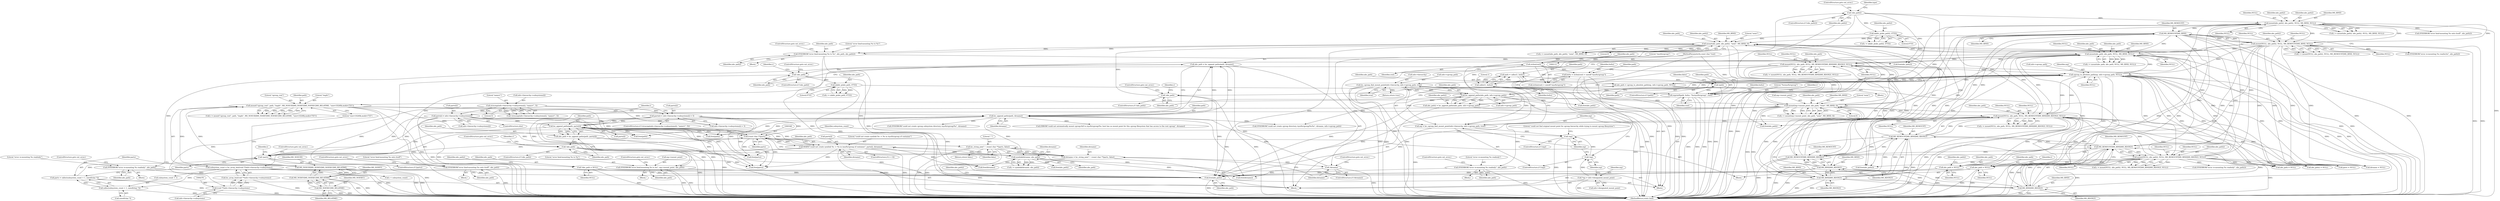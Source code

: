 digraph "0_lxc_592fd47a6245508b79fe6ac819fe6d3b2c1289be@API" {
"1000723" [label="(Call,free(abs_path))"];
"1000612" [label="(Call,SYSERROR(\"error bind-mounting %s to %s\", abs_path, abs_path2))"];
"1000601" [label="(Call,mount(abs_path, abs_path2, \"none\", MS_BIND, 0))"];
"1000596" [label="(Call,!abs_path)"];
"1000587" [label="(Call,abs_path = cgroup_to_absolute_path(mp, info->cgroup_path, NULL))"];
"1000589" [label="(Call,cgroup_to_absolute_path(mp, info->cgroup_path, NULL))"];
"1000268" [label="(Call,!mp)"];
"1000257" [label="(Call,mp = lxc_cgroup_find_mount_point(info->hierarchy, info->cgroup_path, true))"];
"1000259" [label="(Call,lxc_cgroup_find_mount_point(info->hierarchy, info->cgroup_path, true))"];
"1000384" [label="(Call,lxc_append_paths(abs_path, info->cgroup_path))"];
"1000366" [label="(Call,mkdir_p(abs_path, 0755))"];
"1000361" [label="(Call,!abs_path)"];
"1000355" [label="(Call,abs_path = lxc_append_paths(path, dirname))"];
"1000357" [label="(Call,lxc_append_paths(path, dirname))"];
"1000214" [label="(Call,mount(\"cgroup_root\", path, \"tmpfs\", MS_NOSUID|MS_NODEV|MS_NOEXEC|MS_RELATIME, \"size=10240k,mode=755\"))"];
"1000207" [label="(Call,snprintf(path, bufsz, \"%s/sys/fs/cgroup\", root))"];
"1000203" [label="(Call,!path)"];
"1000197" [label="(Call,path = calloc(1, bufsz))"];
"1000199" [label="(Call,calloc(1, bufsz))"];
"1000118" [label="(Call,bufsz = strlen(root) + sizeof(\"/sys/fs/cgroup\"))"];
"1000121" [label="(Call,strlen(root))"];
"1000114" [label="(MethodParameterIn,const char *root)"];
"1000218" [label="(Call,MS_NOSUID|MS_NODEV|MS_NOEXEC|MS_RELATIME)"];
"1000220" [label="(Call,MS_NODEV|MS_NOEXEC|MS_RELATIME)"];
"1000222" [label="(Call,MS_NOEXEC|MS_RELATIME)"];
"1000670" [label="(Call,lxc_append_paths(path, parts[i]))"];
"1000347" [label="(Call,(const char **)parts)"];
"1000332" [label="(Call,parts[i] = info->hierarchy->subsystems[i])"];
"1000308" [label="(Call,strncmp(info->hierarchy->subsystems[i], \"name=\", 5))"];
"1000293" [label="(Call,!parts)"];
"1000284" [label="(Call,parts = calloc(subsystem_count + 1, sizeof(char *)))"];
"1000286" [label="(Call,calloc(subsystem_count + 1, sizeof(char *)))"];
"1000274" [label="(Call,subsystem_count = lxc_array_len((void **)info->hierarchy->subsystems))"];
"1000276" [label="(Call,lxc_array_len((void **)info->hierarchy->subsystems))"];
"1000277" [label="(Call,(void **)info->hierarchy->subsystems)"];
"1000688" [label="(Call,WARN(\"could not create symlink %s -> %s in /sys/fs/cgroup of container\", parts[i], dirname))"];
"1000681" [label="(Call,symlink(dirname, abs_path))"];
"1000676" [label="(Call,!abs_path)"];
"1000668" [label="(Call,abs_path = lxc_append_paths(path, parts[i]))"];
"1000318" [label="(Call,parts[i] = info->hierarchy->subsystems[i] + 5)"];
"1000352" [label="(Call,!dirname)"];
"1000343" [label="(Call,dirname = lxc_string_join(\",\", (const char **)parts, false))"];
"1000345" [label="(Call,lxc_string_join(\",\", (const char **)parts, false))"];
"1000255" [label="(Call,!mp)"];
"1000249" [label="(Call,*mp = info->designated_mount_point)"];
"1000563" [label="(Call,mount(NULL, abs_path, NULL, MS_REMOUNT|MS_BIND|MS_RDONLY, NULL))"];
"1000546" [label="(Call,mount(abs_path, abs_path, NULL, MS_BIND, NULL))"];
"1000452" [label="(Call,mount(NULL, abs_path, NULL, MS_REMOUNT|MS_BIND|MS_RDONLY, NULL))"];
"1000624" [label="(Call,mount(NULL, abs_path2, NULL, MS_REMOUNT|MS_BIND|MS_RDONLY, NULL))"];
"1000628" [label="(Call,MS_REMOUNT|MS_BIND|MS_RDONLY)"];
"1000499" [label="(Call,MS_REMOUNT|MS_BIND)"];
"1000456" [label="(Call,MS_REMOUNT|MS_BIND|MS_RDONLY)"];
"1000567" [label="(Call,MS_REMOUNT|MS_BIND|MS_RDONLY)"];
"1000569" [label="(Call,MS_BIND|MS_RDONLY)"];
"1000458" [label="(Call,MS_BIND|MS_RDONLY)"];
"1000421" [label="(Call,mount(mp->mount_point, abs_path, \"none\", MS_BIND, 0))"];
"1000630" [label="(Call,MS_BIND|MS_RDONLY)"];
"1000478" [label="(Call,mount(abs_path2, abs_path2, NULL, MS_BIND, NULL))"];
"1000390" [label="(Call,!abs_path2)"];
"1000382" [label="(Call,abs_path2 = lxc_append_paths(abs_path, info->cgroup_path))"];
"1000495" [label="(Call,mount(NULL, abs_path2, NULL, MS_REMOUNT|MS_BIND, NULL))"];
"1000516" [label="(Call,mkdir_p(abs_path2, 0755))"];
"1000578" [label="(Call,SYSERROR(\"error re-mounting %s readonly\", abs_path))"];
"1000696" [label="(Call,abs_path = NULL)"];
"1000138" [label="(Call,*abs_path = NULL)"];
"1000647" [label="(Call,abs_path = NULL)"];
"1000557" [label="(Call,SYSERROR(\"error bind-mounting %s onto itself\", abs_path))"];
"1000434" [label="(Call,SYSERROR(\"error bind-mounting %s to %s\", mp->mount_point, abs_path))"];
"1000467" [label="(Call,SYSERROR(\"error re-mounting %s readonly\", abs_path))"];
"1000457" [label="(Identifier,MS_REMOUNT)"];
"1000287" [label="(Call,subsystem_count + 1)"];
"1000600" [label="(Identifier,r)"];
"1000730" [label="(Return,return false;)"];
"1000333" [label="(Call,parts[i])"];
"1000570" [label="(Identifier,MS_BIND)"];
"1000668" [label="(Call,abs_path = lxc_append_paths(path, parts[i]))"];
"1000217" [label="(Literal,\"tmpfs\")"];
"1000316" [label="(Literal,\"name=\")"];
"1000351" [label="(ControlStructure,if (!dirname))"];
"1000440" [label="(ControlStructure,goto out_error;)"];
"1000701" [label="(Call,free(parts))"];
"1000615" [label="(Identifier,abs_path2)"];
"1000499" [label="(Call,MS_REMOUNT|MS_BIND)"];
"1000556" [label="(Block,)"];
"1000605" [label="(Identifier,MS_BIND)"];
"1000294" [label="(Identifier,parts)"];
"1000345" [label="(Call,lxc_string_join(\",\", (const char **)parts, false))"];
"1000293" [label="(Call,!parts)"];
"1000667" [label="(Block,)"];
"1000346" [label="(Literal,\",\")"];
"1000218" [label="(Call,MS_NOSUID|MS_NODEV|MS_NOEXEC|MS_RELATIME)"];
"1000461" [label="(Identifier,NULL)"];
"1000630" [label="(Call,MS_BIND|MS_RDONLY)"];
"1000422" [label="(Call,mp->mount_point)"];
"1000307" [label="(Call,!strncmp(info->hierarchy->subsystems[i], \"name=\", 5))"];
"1000679" [label="(Call,r = symlink(dirname, abs_path))"];
"1000625" [label="(Identifier,NULL)"];
"1000584" [label="(Call,abs_path = NULL)"];
"1000497" [label="(Identifier,abs_path2)"];
"1000354" [label="(ControlStructure,goto out_error;)"];
"1000357" [label="(Call,lxc_append_paths(path, dirname))"];
"1000259" [label="(Call,lxc_cgroup_find_mount_point(info->hierarchy, info->cgroup_path, true))"];
"1000569" [label="(Call,MS_BIND|MS_RDONLY)"];
"1000317" [label="(Literal,5)"];
"1000284" [label="(Call,parts = calloc(subsystem_count + 1, sizeof(char *)))"];
"1000631" [label="(Identifier,MS_BIND)"];
"1000595" [label="(ControlStructure,if (!abs_path))"];
"1000219" [label="(Identifier,MS_NOSUID)"];
"1000628" [label="(Call,MS_REMOUNT|MS_BIND|MS_RDONLY)"];
"1000557" [label="(Call,SYSERROR(\"error bind-mounting %s onto itself\", abs_path))"];
"1000602" [label="(Identifier,abs_path)"];
"1000276" [label="(Call,lxc_array_len((void **)info->hierarchy->subsystems))"];
"1000568" [label="(Identifier,MS_REMOUNT)"];
"1000272" [label="(Literal,\"could not find original mount point for cgroup hierarchy while trying to mount cgroup filesystem\")"];
"1000204" [label="(Identifier,path)"];
"1000295" [label="(ControlStructure,goto out_error;)"];
"1000425" [label="(Identifier,abs_path)"];
"1000478" [label="(Call,mount(abs_path2, abs_path2, NULL, MS_BIND, NULL))"];
"1000290" [label="(Call,sizeof(char *))"];
"1000363" [label="(ControlStructure,goto out_error;)"];
"1000614" [label="(Identifier,abs_path)"];
"1000572" [label="(Identifier,NULL)"];
"1000386" [label="(Call,info->cgroup_path)"];
"1000207" [label="(Call,snprintf(path, bufsz, \"%s/sys/fs/cgroup\", root))"];
"1000392" [label="(ControlStructure,goto out_error;)"];
"1000690" [label="(Call,parts[i])"];
"1000384" [label="(Call,lxc_append_paths(abs_path, info->cgroup_path))"];
"1000498" [label="(Identifier,NULL)"];
"1000385" [label="(Identifier,abs_path)"];
"1000114" [label="(MethodParameterIn,const char *root)"];
"1000350" [label="(Identifier,false)"];
"1000632" [label="(Identifier,MS_RDONLY)"];
"1000482" [label="(Identifier,MS_BIND)"];
"1000613" [label="(Literal,\"error bind-mounting %s to %s\")"];
"1000547" [label="(Identifier,abs_path)"];
"1000481" [label="(Identifier,NULL)"];
"1000124" [label="(Literal,\"/sys/fs/cgroup\")"];
"1000251" [label="(Call,info->designated_mount_point)"];
"1000300" [label="(Call,i < subsystem_count)"];
"1000723" [label="(Call,free(abs_path))"];
"1000458" [label="(Call,MS_BIND|MS_RDONLY)"];
"1000571" [label="(Identifier,MS_RDONLY)"];
"1000368" [label="(Literal,0755)"];
"1000336" [label="(Call,info->hierarchy->subsystems[i])"];
"1000579" [label="(Literal,\"error re-mounting %s readonly\")"];
"1000581" [label="(ControlStructure,goto out_error;)"];
"1000254" [label="(ControlStructure,if (!mp))"];
"1000624" [label="(Call,mount(NULL, abs_path2, NULL, MS_REMOUNT|MS_BIND|MS_RDONLY, NULL))"];
"1000676" [label="(Call,!abs_path)"];
"1000467" [label="(Call,SYSERROR(\"error re-mounting %s readonly\", abs_path))"];
"1000548" [label="(Identifier,abs_path)"];
"1000550" [label="(Identifier,MS_BIND)"];
"1000647" [label="(Call,abs_path = NULL)"];
"1000589" [label="(Call,cgroup_to_absolute_path(mp, info->cgroup_path, NULL))"];
"1000501" [label="(Identifier,MS_BIND)"];
"1000558" [label="(Literal,\"error bind-mounting %s onto itself\")"];
"1000732" [label="(MethodReturn,static bool)"];
"1000689" [label="(Literal,\"could not create symlink %s -> %s in /sys/fs/cgroup of container\")"];
"1000565" [label="(Identifier,abs_path)"];
"1000633" [label="(Identifier,NULL)"];
"1000203" [label="(Call,!path)"];
"1000390" [label="(Call,!abs_path2)"];
"1000466" [label="(Block,)"];
"1000361" [label="(Call,!abs_path)"];
"1000496" [label="(Identifier,NULL)"];
"1000682" [label="(Identifier,dirname)"];
"1000681" [label="(Call,symlink(dirname, abs_path))"];
"1000599" [label="(Call,r = mount(abs_path, abs_path2, \"none\", MS_BIND, 0))"];
"1000561" [label="(Call,r = mount(NULL, abs_path, NULL, MS_REMOUNT|MS_BIND|MS_RDONLY, NULL))"];
"1000367" [label="(Identifier,abs_path)"];
"1000717" [label="(Call,free(path))"];
"1000211" [label="(Identifier,root)"];
"1000551" [label="(Identifier,NULL)"];
"1000120" [label="(Call,strlen(root) + sizeof(\"/sys/fs/cgroup\"))"];
"1000612" [label="(Call,SYSERROR(\"error bind-mounting %s to %s\", abs_path, abs_path2))"];
"1000139" [label="(Identifier,abs_path)"];
"1000711" [label="(Return,return true;)"];
"1000225" [label="(Literal,\"size=10240k,mode=755\")"];
"1000622" [label="(Call,r = mount(NULL, abs_path2, NULL, MS_REMOUNT|MS_BIND|MS_RDONLY, NULL))"];
"1000493" [label="(Call,r = mount(NULL, abs_path2, NULL, MS_REMOUNT|MS_BIND, NULL))"];
"1000433" [label="(Block,)"];
"1000366" [label="(Call,mkdir_p(abs_path, 0755))"];
"1000353" [label="(Identifier,dirname)"];
"1000476" [label="(Call,r = mount(abs_path2, abs_path2, NULL, MS_BIND, NULL))"];
"1000578" [label="(Call,SYSERROR(\"error re-mounting %s readonly\", abs_path))"];
"1000699" [label="(Call,free(dirname))"];
"1000200" [label="(Literal,1)"];
"1000517" [label="(Identifier,abs_path2)"];
"1000680" [label="(Identifier,r)"];
"1000590" [label="(Identifier,mp)"];
"1000560" [label="(ControlStructure,goto out_error;)"];
"1000383" [label="(Identifier,abs_path2)"];
"1000697" [label="(Identifier,abs_path)"];
"1000267" [label="(ControlStructure,if (!mp))"];
"1000358" [label="(Identifier,path)"];
"1000285" [label="(Identifier,parts)"];
"1000566" [label="(Identifier,NULL)"];
"1000250" [label="(Identifier,mp)"];
"1000629" [label="(Identifier,MS_REMOUNT)"];
"1000352" [label="(Call,!dirname)"];
"1000382" [label="(Call,abs_path2 = lxc_append_paths(abs_path, info->cgroup_path))"];
"1000222" [label="(Call,MS_NOEXEC|MS_RELATIME)"];
"1000221" [label="(Identifier,MS_NODEV)"];
"1000696" [label="(Call,abs_path = NULL)"];
"1000597" [label="(Identifier,abs_path)"];
"1000199" [label="(Call,calloc(1, bufsz))"];
"1000606" [label="(Literal,0)"];
"1000359" [label="(Identifier,dirname)"];
"1000255" [label="(Call,!mp)"];
"1000121" [label="(Call,strlen(root))"];
"1000456" [label="(Call,MS_REMOUNT|MS_BIND|MS_RDONLY)"];
"1000567" [label="(Call,MS_REMOUNT|MS_BIND|MS_RDONLY)"];
"1000695" [label="(Identifier,abs_path)"];
"1000649" [label="(Identifier,NULL)"];
"1000601" [label="(Call,mount(abs_path, abs_path2, \"none\", MS_BIND, 0))"];
"1000415" [label="(Call,ERROR(\"could not automatically mount cgroup-full to /sys/fs/cgroup/%s: host has no mount point for this cgroup filesystem that has access to the root cgroup\", dirname))"];
"1000706" [label="(Call,parts = NULL)"];
"1000709" [label="(Call,free(path))"];
"1000688" [label="(Call,WARN(\"could not create symlink %s -> %s in /sys/fs/cgroup of container\", parts[i], dirname))"];
"1000197" [label="(Call,path = calloc(1, bufsz))"];
"1000694" [label="(Call,free(abs_path))"];
"1000675" [label="(ControlStructure,if (!abs_path))"];
"1000677" [label="(Identifier,abs_path)"];
"1000344" [label="(Identifier,dirname)"];
"1000693" [label="(Identifier,dirname)"];
"1000268" [label="(Call,!mp)"];
"1000502" [label="(Identifier,NULL)"];
"1000306" [label="(ControlStructure,if (!strncmp(info->hierarchy->subsystems[i], \"name=\", 5)))"];
"1000479" [label="(Identifier,abs_path2)"];
"1000670" [label="(Call,lxc_append_paths(path, parts[i]))"];
"1000616" [label="(ControlStructure,goto out_error;)"];
"1000274" [label="(Call,subsystem_count = lxc_array_len((void **)info->hierarchy->subsystems))"];
"1000678" [label="(ControlStructure,goto out_error;)"];
"1000721" [label="(Call,free(parts))"];
"1000577" [label="(Block,)"];
"1000119" [label="(Identifier,bufsz)"];
"1000362" [label="(Identifier,abs_path)"];
"1000249" [label="(Call,*mp = info->designated_mount_point)"];
"1000666" [label="(Identifier,i)"];
"1000122" [label="(Identifier,root)"];
"1000508" [label="(Call,SYSERROR(\"error re-mounting %s readwrite\", abs_path2))"];
"1000604" [label="(Literal,\"none\")"];
"1000322" [label="(Call,info->hierarchy->subsystems[i] + 5)"];
"1000298" [label="(Identifier,i)"];
"1000518" [label="(Literal,0755)"];
"1000206" [label="(Identifier,false)"];
"1000277" [label="(Call,(void **)info->hierarchy->subsystems)"];
"1000389" [label="(ControlStructure,if (!abs_path2))"];
"1000140" [label="(Identifier,NULL)"];
"1000544" [label="(Call,r = mount(abs_path, abs_path, NULL, MS_BIND, NULL))"];
"1000257" [label="(Call,mp = lxc_cgroup_find_mount_point(info->hierarchy, info->cgroup_path, true))"];
"1000209" [label="(Identifier,bufsz)"];
"1000549" [label="(Identifier,NULL)"];
"1000454" [label="(Identifier,abs_path)"];
"1000563" [label="(Call,mount(NULL, abs_path, NULL, MS_REMOUNT|MS_BIND|MS_RDONLY, NULL))"];
"1000427" [label="(Identifier,MS_BIND)"];
"1000546" [label="(Call,mount(abs_path, abs_path, NULL, MS_BIND, NULL))"];
"1000719" [label="(Call,free(dirname))"];
"1000439" [label="(Identifier,abs_path)"];
"1000116" [label="(Block,)"];
"1000470" [label="(ControlStructure,goto out_error;)"];
"1000436" [label="(Call,mp->mount_point)"];
"1000356" [label="(Identifier,abs_path)"];
"1000127" [label="(Identifier,path)"];
"1000118" [label="(Call,bufsz = strlen(root) + sizeof(\"/sys/fs/cgroup\"))"];
"1000215" [label="(Literal,\"cgroup_root\")"];
"1000455" [label="(Identifier,NULL)"];
"1000319" [label="(Call,parts[i])"];
"1000198" [label="(Identifier,path)"];
"1000564" [label="(Identifier,NULL)"];
"1000495" [label="(Call,mount(NULL, abs_path2, NULL, MS_REMOUNT|MS_BIND, NULL))"];
"1000286" [label="(Call,calloc(subsystem_count + 1, sizeof(char *)))"];
"1000343" [label="(Call,dirname = lxc_string_join(\",\", (const char **)parts, false))"];
"1000639" [label="(Call,SYSERROR(\"error re-mounting %s readonly\", abs_path2))"];
"1000703" [label="(Call,dirname = NULL)"];
"1000645" [label="(Call,free(abs_path2))"];
"1000347" [label="(Call,(const char **)parts)"];
"1000349" [label="(Identifier,parts)"];
"1000580" [label="(Identifier,abs_path)"];
"1000210" [label="(Literal,\"%s/sys/fs/cgroup\")"];
"1000391" [label="(Identifier,abs_path2)"];
"1000469" [label="(Identifier,abs_path)"];
"1000468" [label="(Literal,\"error re-mounting %s readonly\")"];
"1000214" [label="(Call,mount(\"cgroup_root\", path, \"tmpfs\", MS_NOSUID|MS_NODEV|MS_NOEXEC|MS_RELATIME, \"size=10240k,mode=755\"))"];
"1000672" [label="(Call,parts[i])"];
"1000279" [label="(Call,info->hierarchy->subsystems)"];
"1000683" [label="(Identifier,abs_path)"];
"1000421" [label="(Call,mount(mp->mount_point, abs_path, \"none\", MS_BIND, 0))"];
"1000331" [label="(ControlStructure,else)"];
"1000434" [label="(Call,SYSERROR(\"error bind-mounting %s to %s\", mp->mount_point, abs_path))"];
"1000598" [label="(ControlStructure,goto out_error;)"];
"1000459" [label="(Identifier,MS_BIND)"];
"1000201" [label="(Identifier,bufsz)"];
"1000220" [label="(Call,MS_NODEV|MS_NOEXEC|MS_RELATIME)"];
"1000269" [label="(Identifier,mp)"];
"1000260" [label="(Call,info->hierarchy)"];
"1000138" [label="(Call,*abs_path = NULL)"];
"1000671" [label="(Identifier,path)"];
"1000587" [label="(Call,abs_path = cgroup_to_absolute_path(mp, info->cgroup_path, NULL))"];
"1000309" [label="(Call,info->hierarchy->subsystems[i])"];
"1000698" [label="(Identifier,NULL)"];
"1000245" [label="(Block,)"];
"1000650" [label="(Call,abs_path2 = NULL)"];
"1000528" [label="(Call,SYSERROR(\"could not create cgroup directory /sys/fs/cgroup/%s%s\", dirname, info->cgroup_path))"];
"1000450" [label="(Call,r = mount(NULL, abs_path, NULL, MS_REMOUNT|MS_BIND|MS_RDONLY, NULL))"];
"1000208" [label="(Identifier,path)"];
"1000516" [label="(Call,mkdir_p(abs_path2, 0755))"];
"1000275" [label="(Identifier,subsystem_count)"];
"1000603" [label="(Identifier,abs_path2)"];
"1000318" [label="(Call,parts[i] = info->hierarchy->subsystems[i] + 5)"];
"1000365" [label="(Identifier,r)"];
"1000256" [label="(Identifier,mp)"];
"1000426" [label="(Literal,\"none\")"];
"1000489" [label="(Call,SYSERROR(\"error bind-mounting %s onto itself\", abs_path2))"];
"1000216" [label="(Identifier,path)"];
"1000559" [label="(Identifier,abs_path)"];
"1000651" [label="(Identifier,abs_path2)"];
"1000224" [label="(Identifier,MS_RELATIME)"];
"1000588" [label="(Identifier,abs_path)"];
"1000364" [label="(Call,r = mkdir_p(abs_path, 0755))"];
"1000483" [label="(Identifier,NULL)"];
"1000360" [label="(ControlStructure,if (!abs_path))"];
"1000453" [label="(Identifier,NULL)"];
"1000419" [label="(Call,r = mount(mp->mount_point, abs_path, \"none\", MS_BIND, 0))"];
"1000202" [label="(ControlStructure,if (!path))"];
"1000627" [label="(Identifier,NULL)"];
"1000355" [label="(Call,abs_path = lxc_append_paths(path, dirname))"];
"1000514" [label="(Call,r = mkdir_p(abs_path2, 0755))"];
"1000378" [label="(Call,SYSERROR(\"could not create cgroup subsystem directory /sys/fs/cgroup/%s\", dirname))"];
"1000213" [label="(Identifier,r)"];
"1000308" [label="(Call,strncmp(info->hierarchy->subsystems[i], \"name=\", 5))"];
"1000684" [label="(ControlStructure,if (r < 0))"];
"1000435" [label="(Literal,\"error bind-mounting %s to %s\")"];
"1000594" [label="(Identifier,NULL)"];
"1000591" [label="(Call,info->cgroup_path)"];
"1000596" [label="(Call,!abs_path)"];
"1000143" [label="(Identifier,abs_path2)"];
"1000725" [label="(Call,free(abs_path2))"];
"1000428" [label="(Literal,0)"];
"1000258" [label="(Identifier,mp)"];
"1000724" [label="(Identifier,abs_path)"];
"1000212" [label="(Call,r = mount(\"cgroup_root\", path, \"tmpfs\", MS_NOSUID|MS_NODEV|MS_NOEXEC|MS_RELATIME, \"size=10240k,mode=755\"))"];
"1000292" [label="(ControlStructure,if (!parts))"];
"1000669" [label="(Identifier,abs_path)"];
"1000396" [label="(Identifier,type)"];
"1000643" [label="(Call,free(abs_path))"];
"1000648" [label="(Identifier,abs_path)"];
"1000460" [label="(Identifier,MS_RDONLY)"];
"1000332" [label="(Call,parts[i] = info->hierarchy->subsystems[i])"];
"1000304" [label="(Identifier,i)"];
"1000500" [label="(Identifier,MS_REMOUNT)"];
"1000480" [label="(Identifier,abs_path2)"];
"1000266" [label="(Identifier,true)"];
"1000263" [label="(Call,info->cgroup_path)"];
"1000223" [label="(Identifier,MS_NOEXEC)"];
"1000726" [label="(Identifier,abs_path2)"];
"1000611" [label="(Block,)"];
"1000626" [label="(Identifier,abs_path2)"];
"1000513" [label="(Block,)"];
"1000452" [label="(Call,mount(NULL, abs_path, NULL, MS_REMOUNT|MS_BIND|MS_RDONLY, NULL))"];
"1000582" [label="(Call,free(abs_path))"];
"1000723" -> "1000116"  [label="AST: "];
"1000723" -> "1000724"  [label="CFG: "];
"1000724" -> "1000723"  [label="AST: "];
"1000726" -> "1000723"  [label="CFG: "];
"1000723" -> "1000732"  [label="DDG: "];
"1000612" -> "1000723"  [label="DDG: "];
"1000578" -> "1000723"  [label="DDG: "];
"1000696" -> "1000723"  [label="DDG: "];
"1000676" -> "1000723"  [label="DDG: "];
"1000138" -> "1000723"  [label="DDG: "];
"1000647" -> "1000723"  [label="DDG: "];
"1000557" -> "1000723"  [label="DDG: "];
"1000366" -> "1000723"  [label="DDG: "];
"1000361" -> "1000723"  [label="DDG: "];
"1000434" -> "1000723"  [label="DDG: "];
"1000452" -> "1000723"  [label="DDG: "];
"1000384" -> "1000723"  [label="DDG: "];
"1000596" -> "1000723"  [label="DDG: "];
"1000601" -> "1000723"  [label="DDG: "];
"1000421" -> "1000723"  [label="DDG: "];
"1000467" -> "1000723"  [label="DDG: "];
"1000612" -> "1000611"  [label="AST: "];
"1000612" -> "1000615"  [label="CFG: "];
"1000613" -> "1000612"  [label="AST: "];
"1000614" -> "1000612"  [label="AST: "];
"1000615" -> "1000612"  [label="AST: "];
"1000616" -> "1000612"  [label="CFG: "];
"1000612" -> "1000732"  [label="DDG: "];
"1000601" -> "1000612"  [label="DDG: "];
"1000601" -> "1000612"  [label="DDG: "];
"1000612" -> "1000725"  [label="DDG: "];
"1000601" -> "1000599"  [label="AST: "];
"1000601" -> "1000606"  [label="CFG: "];
"1000602" -> "1000601"  [label="AST: "];
"1000603" -> "1000601"  [label="AST: "];
"1000604" -> "1000601"  [label="AST: "];
"1000605" -> "1000601"  [label="AST: "];
"1000606" -> "1000601"  [label="AST: "];
"1000599" -> "1000601"  [label="CFG: "];
"1000601" -> "1000732"  [label="DDG: "];
"1000601" -> "1000421"  [label="DDG: "];
"1000601" -> "1000546"  [label="DDG: "];
"1000601" -> "1000599"  [label="DDG: "];
"1000601" -> "1000599"  [label="DDG: "];
"1000601" -> "1000599"  [label="DDG: "];
"1000601" -> "1000599"  [label="DDG: "];
"1000601" -> "1000599"  [label="DDG: "];
"1000596" -> "1000601"  [label="DDG: "];
"1000516" -> "1000601"  [label="DDG: "];
"1000458" -> "1000601"  [label="DDG: "];
"1000421" -> "1000601"  [label="DDG: "];
"1000630" -> "1000601"  [label="DDG: "];
"1000499" -> "1000601"  [label="DDG: "];
"1000569" -> "1000601"  [label="DDG: "];
"1000601" -> "1000624"  [label="DDG: "];
"1000601" -> "1000630"  [label="DDG: "];
"1000601" -> "1000643"  [label="DDG: "];
"1000601" -> "1000645"  [label="DDG: "];
"1000596" -> "1000595"  [label="AST: "];
"1000596" -> "1000597"  [label="CFG: "];
"1000597" -> "1000596"  [label="AST: "];
"1000598" -> "1000596"  [label="CFG: "];
"1000600" -> "1000596"  [label="CFG: "];
"1000596" -> "1000732"  [label="DDG: "];
"1000587" -> "1000596"  [label="DDG: "];
"1000587" -> "1000513"  [label="AST: "];
"1000587" -> "1000589"  [label="CFG: "];
"1000588" -> "1000587"  [label="AST: "];
"1000589" -> "1000587"  [label="AST: "];
"1000597" -> "1000587"  [label="CFG: "];
"1000587" -> "1000732"  [label="DDG: "];
"1000589" -> "1000587"  [label="DDG: "];
"1000589" -> "1000587"  [label="DDG: "];
"1000589" -> "1000587"  [label="DDG: "];
"1000589" -> "1000594"  [label="CFG: "];
"1000590" -> "1000589"  [label="AST: "];
"1000591" -> "1000589"  [label="AST: "];
"1000594" -> "1000589"  [label="AST: "];
"1000589" -> "1000732"  [label="DDG: "];
"1000589" -> "1000732"  [label="DDG: "];
"1000589" -> "1000732"  [label="DDG: "];
"1000589" -> "1000259"  [label="DDG: "];
"1000589" -> "1000384"  [label="DDG: "];
"1000589" -> "1000452"  [label="DDG: "];
"1000589" -> "1000478"  [label="DDG: "];
"1000589" -> "1000546"  [label="DDG: "];
"1000589" -> "1000584"  [label="DDG: "];
"1000268" -> "1000589"  [label="DDG: "];
"1000384" -> "1000589"  [label="DDG: "];
"1000563" -> "1000589"  [label="DDG: "];
"1000452" -> "1000589"  [label="DDG: "];
"1000624" -> "1000589"  [label="DDG: "];
"1000495" -> "1000589"  [label="DDG: "];
"1000589" -> "1000624"  [label="DDG: "];
"1000589" -> "1000647"  [label="DDG: "];
"1000589" -> "1000650"  [label="DDG: "];
"1000589" -> "1000696"  [label="DDG: "];
"1000589" -> "1000703"  [label="DDG: "];
"1000589" -> "1000706"  [label="DDG: "];
"1000268" -> "1000267"  [label="AST: "];
"1000268" -> "1000269"  [label="CFG: "];
"1000269" -> "1000268"  [label="AST: "];
"1000272" -> "1000268"  [label="CFG: "];
"1000275" -> "1000268"  [label="CFG: "];
"1000268" -> "1000732"  [label="DDG: "];
"1000268" -> "1000732"  [label="DDG: "];
"1000257" -> "1000268"  [label="DDG: "];
"1000255" -> "1000268"  [label="DDG: "];
"1000257" -> "1000254"  [label="AST: "];
"1000257" -> "1000259"  [label="CFG: "];
"1000258" -> "1000257"  [label="AST: "];
"1000259" -> "1000257"  [label="AST: "];
"1000269" -> "1000257"  [label="CFG: "];
"1000257" -> "1000732"  [label="DDG: "];
"1000259" -> "1000257"  [label="DDG: "];
"1000259" -> "1000257"  [label="DDG: "];
"1000259" -> "1000257"  [label="DDG: "];
"1000259" -> "1000266"  [label="CFG: "];
"1000260" -> "1000259"  [label="AST: "];
"1000263" -> "1000259"  [label="AST: "];
"1000266" -> "1000259"  [label="AST: "];
"1000259" -> "1000732"  [label="DDG: "];
"1000259" -> "1000732"  [label="DDG: "];
"1000259" -> "1000732"  [label="DDG: "];
"1000384" -> "1000259"  [label="DDG: "];
"1000259" -> "1000384"  [label="DDG: "];
"1000259" -> "1000711"  [label="DDG: "];
"1000384" -> "1000382"  [label="AST: "];
"1000384" -> "1000386"  [label="CFG: "];
"1000385" -> "1000384"  [label="AST: "];
"1000386" -> "1000384"  [label="AST: "];
"1000382" -> "1000384"  [label="CFG: "];
"1000384" -> "1000732"  [label="DDG: "];
"1000384" -> "1000382"  [label="DDG: "];
"1000384" -> "1000382"  [label="DDG: "];
"1000366" -> "1000384"  [label="DDG: "];
"1000384" -> "1000421"  [label="DDG: "];
"1000384" -> "1000528"  [label="DDG: "];
"1000384" -> "1000546"  [label="DDG: "];
"1000384" -> "1000582"  [label="DDG: "];
"1000366" -> "1000364"  [label="AST: "];
"1000366" -> "1000368"  [label="CFG: "];
"1000367" -> "1000366"  [label="AST: "];
"1000368" -> "1000366"  [label="AST: "];
"1000364" -> "1000366"  [label="CFG: "];
"1000366" -> "1000364"  [label="DDG: "];
"1000366" -> "1000364"  [label="DDG: "];
"1000361" -> "1000366"  [label="DDG: "];
"1000361" -> "1000360"  [label="AST: "];
"1000361" -> "1000362"  [label="CFG: "];
"1000362" -> "1000361"  [label="AST: "];
"1000363" -> "1000361"  [label="CFG: "];
"1000365" -> "1000361"  [label="CFG: "];
"1000361" -> "1000732"  [label="DDG: "];
"1000355" -> "1000361"  [label="DDG: "];
"1000355" -> "1000245"  [label="AST: "];
"1000355" -> "1000357"  [label="CFG: "];
"1000356" -> "1000355"  [label="AST: "];
"1000357" -> "1000355"  [label="AST: "];
"1000362" -> "1000355"  [label="CFG: "];
"1000355" -> "1000732"  [label="DDG: "];
"1000357" -> "1000355"  [label="DDG: "];
"1000357" -> "1000355"  [label="DDG: "];
"1000357" -> "1000359"  [label="CFG: "];
"1000358" -> "1000357"  [label="AST: "];
"1000359" -> "1000357"  [label="AST: "];
"1000214" -> "1000357"  [label="DDG: "];
"1000670" -> "1000357"  [label="DDG: "];
"1000352" -> "1000357"  [label="DDG: "];
"1000357" -> "1000378"  [label="DDG: "];
"1000357" -> "1000415"  [label="DDG: "];
"1000357" -> "1000528"  [label="DDG: "];
"1000357" -> "1000670"  [label="DDG: "];
"1000357" -> "1000681"  [label="DDG: "];
"1000357" -> "1000699"  [label="DDG: "];
"1000357" -> "1000709"  [label="DDG: "];
"1000357" -> "1000717"  [label="DDG: "];
"1000357" -> "1000719"  [label="DDG: "];
"1000214" -> "1000212"  [label="AST: "];
"1000214" -> "1000225"  [label="CFG: "];
"1000215" -> "1000214"  [label="AST: "];
"1000216" -> "1000214"  [label="AST: "];
"1000217" -> "1000214"  [label="AST: "];
"1000218" -> "1000214"  [label="AST: "];
"1000225" -> "1000214"  [label="AST: "];
"1000212" -> "1000214"  [label="CFG: "];
"1000214" -> "1000732"  [label="DDG: "];
"1000214" -> "1000732"  [label="DDG: "];
"1000214" -> "1000212"  [label="DDG: "];
"1000214" -> "1000212"  [label="DDG: "];
"1000214" -> "1000212"  [label="DDG: "];
"1000214" -> "1000212"  [label="DDG: "];
"1000214" -> "1000212"  [label="DDG: "];
"1000207" -> "1000214"  [label="DDG: "];
"1000218" -> "1000214"  [label="DDG: "];
"1000218" -> "1000214"  [label="DDG: "];
"1000214" -> "1000709"  [label="DDG: "];
"1000214" -> "1000717"  [label="DDG: "];
"1000207" -> "1000116"  [label="AST: "];
"1000207" -> "1000211"  [label="CFG: "];
"1000208" -> "1000207"  [label="AST: "];
"1000209" -> "1000207"  [label="AST: "];
"1000210" -> "1000207"  [label="AST: "];
"1000211" -> "1000207"  [label="AST: "];
"1000213" -> "1000207"  [label="CFG: "];
"1000207" -> "1000732"  [label="DDG: "];
"1000207" -> "1000732"  [label="DDG: "];
"1000207" -> "1000732"  [label="DDG: "];
"1000203" -> "1000207"  [label="DDG: "];
"1000199" -> "1000207"  [label="DDG: "];
"1000121" -> "1000207"  [label="DDG: "];
"1000114" -> "1000207"  [label="DDG: "];
"1000203" -> "1000202"  [label="AST: "];
"1000203" -> "1000204"  [label="CFG: "];
"1000204" -> "1000203"  [label="AST: "];
"1000206" -> "1000203"  [label="CFG: "];
"1000208" -> "1000203"  [label="CFG: "];
"1000203" -> "1000732"  [label="DDG: "];
"1000203" -> "1000732"  [label="DDG: "];
"1000197" -> "1000203"  [label="DDG: "];
"1000197" -> "1000116"  [label="AST: "];
"1000197" -> "1000199"  [label="CFG: "];
"1000198" -> "1000197"  [label="AST: "];
"1000199" -> "1000197"  [label="AST: "];
"1000204" -> "1000197"  [label="CFG: "];
"1000197" -> "1000732"  [label="DDG: "];
"1000199" -> "1000197"  [label="DDG: "];
"1000199" -> "1000197"  [label="DDG: "];
"1000199" -> "1000201"  [label="CFG: "];
"1000200" -> "1000199"  [label="AST: "];
"1000201" -> "1000199"  [label="AST: "];
"1000199" -> "1000732"  [label="DDG: "];
"1000118" -> "1000199"  [label="DDG: "];
"1000118" -> "1000116"  [label="AST: "];
"1000118" -> "1000120"  [label="CFG: "];
"1000119" -> "1000118"  [label="AST: "];
"1000120" -> "1000118"  [label="AST: "];
"1000127" -> "1000118"  [label="CFG: "];
"1000118" -> "1000732"  [label="DDG: "];
"1000118" -> "1000732"  [label="DDG: "];
"1000121" -> "1000118"  [label="DDG: "];
"1000121" -> "1000120"  [label="AST: "];
"1000121" -> "1000122"  [label="CFG: "];
"1000122" -> "1000121"  [label="AST: "];
"1000124" -> "1000121"  [label="CFG: "];
"1000121" -> "1000732"  [label="DDG: "];
"1000121" -> "1000120"  [label="DDG: "];
"1000114" -> "1000121"  [label="DDG: "];
"1000114" -> "1000112"  [label="AST: "];
"1000114" -> "1000732"  [label="DDG: "];
"1000218" -> "1000220"  [label="CFG: "];
"1000219" -> "1000218"  [label="AST: "];
"1000220" -> "1000218"  [label="AST: "];
"1000225" -> "1000218"  [label="CFG: "];
"1000218" -> "1000732"  [label="DDG: "];
"1000218" -> "1000732"  [label="DDG: "];
"1000220" -> "1000218"  [label="DDG: "];
"1000220" -> "1000218"  [label="DDG: "];
"1000220" -> "1000222"  [label="CFG: "];
"1000221" -> "1000220"  [label="AST: "];
"1000222" -> "1000220"  [label="AST: "];
"1000220" -> "1000732"  [label="DDG: "];
"1000220" -> "1000732"  [label="DDG: "];
"1000222" -> "1000220"  [label="DDG: "];
"1000222" -> "1000220"  [label="DDG: "];
"1000222" -> "1000224"  [label="CFG: "];
"1000223" -> "1000222"  [label="AST: "];
"1000224" -> "1000222"  [label="AST: "];
"1000222" -> "1000732"  [label="DDG: "];
"1000222" -> "1000732"  [label="DDG: "];
"1000670" -> "1000668"  [label="AST: "];
"1000670" -> "1000672"  [label="CFG: "];
"1000671" -> "1000670"  [label="AST: "];
"1000672" -> "1000670"  [label="AST: "];
"1000668" -> "1000670"  [label="CFG: "];
"1000670" -> "1000732"  [label="DDG: "];
"1000670" -> "1000293"  [label="DDG: "];
"1000670" -> "1000347"  [label="DDG: "];
"1000670" -> "1000668"  [label="DDG: "];
"1000670" -> "1000668"  [label="DDG: "];
"1000347" -> "1000670"  [label="DDG: "];
"1000332" -> "1000670"  [label="DDG: "];
"1000688" -> "1000670"  [label="DDG: "];
"1000318" -> "1000670"  [label="DDG: "];
"1000670" -> "1000688"  [label="DDG: "];
"1000670" -> "1000701"  [label="DDG: "];
"1000670" -> "1000709"  [label="DDG: "];
"1000670" -> "1000717"  [label="DDG: "];
"1000670" -> "1000721"  [label="DDG: "];
"1000347" -> "1000345"  [label="AST: "];
"1000347" -> "1000349"  [label="CFG: "];
"1000348" -> "1000347"  [label="AST: "];
"1000349" -> "1000347"  [label="AST: "];
"1000350" -> "1000347"  [label="CFG: "];
"1000347" -> "1000345"  [label="DDG: "];
"1000332" -> "1000347"  [label="DDG: "];
"1000293" -> "1000347"  [label="DDG: "];
"1000688" -> "1000347"  [label="DDG: "];
"1000318" -> "1000347"  [label="DDG: "];
"1000347" -> "1000688"  [label="DDG: "];
"1000347" -> "1000701"  [label="DDG: "];
"1000347" -> "1000721"  [label="DDG: "];
"1000332" -> "1000331"  [label="AST: "];
"1000332" -> "1000336"  [label="CFG: "];
"1000333" -> "1000332"  [label="AST: "];
"1000336" -> "1000332"  [label="AST: "];
"1000304" -> "1000332"  [label="CFG: "];
"1000332" -> "1000732"  [label="DDG: "];
"1000332" -> "1000732"  [label="DDG: "];
"1000332" -> "1000293"  [label="DDG: "];
"1000308" -> "1000332"  [label="DDG: "];
"1000332" -> "1000701"  [label="DDG: "];
"1000332" -> "1000721"  [label="DDG: "];
"1000308" -> "1000307"  [label="AST: "];
"1000308" -> "1000317"  [label="CFG: "];
"1000309" -> "1000308"  [label="AST: "];
"1000316" -> "1000308"  [label="AST: "];
"1000317" -> "1000308"  [label="AST: "];
"1000307" -> "1000308"  [label="CFG: "];
"1000308" -> "1000277"  [label="DDG: "];
"1000308" -> "1000307"  [label="DDG: "];
"1000308" -> "1000307"  [label="DDG: "];
"1000308" -> "1000307"  [label="DDG: "];
"1000308" -> "1000318"  [label="DDG: "];
"1000308" -> "1000322"  [label="DDG: "];
"1000293" -> "1000292"  [label="AST: "];
"1000293" -> "1000294"  [label="CFG: "];
"1000294" -> "1000293"  [label="AST: "];
"1000295" -> "1000293"  [label="CFG: "];
"1000298" -> "1000293"  [label="CFG: "];
"1000293" -> "1000732"  [label="DDG: "];
"1000284" -> "1000293"  [label="DDG: "];
"1000688" -> "1000293"  [label="DDG: "];
"1000318" -> "1000293"  [label="DDG: "];
"1000293" -> "1000721"  [label="DDG: "];
"1000284" -> "1000245"  [label="AST: "];
"1000284" -> "1000286"  [label="CFG: "];
"1000285" -> "1000284"  [label="AST: "];
"1000286" -> "1000284"  [label="AST: "];
"1000294" -> "1000284"  [label="CFG: "];
"1000284" -> "1000732"  [label="DDG: "];
"1000286" -> "1000284"  [label="DDG: "];
"1000286" -> "1000290"  [label="CFG: "];
"1000287" -> "1000286"  [label="AST: "];
"1000290" -> "1000286"  [label="AST: "];
"1000286" -> "1000732"  [label="DDG: "];
"1000274" -> "1000286"  [label="DDG: "];
"1000274" -> "1000245"  [label="AST: "];
"1000274" -> "1000276"  [label="CFG: "];
"1000275" -> "1000274"  [label="AST: "];
"1000276" -> "1000274"  [label="AST: "];
"1000285" -> "1000274"  [label="CFG: "];
"1000274" -> "1000732"  [label="DDG: "];
"1000276" -> "1000274"  [label="DDG: "];
"1000274" -> "1000287"  [label="DDG: "];
"1000274" -> "1000300"  [label="DDG: "];
"1000276" -> "1000277"  [label="CFG: "];
"1000277" -> "1000276"  [label="AST: "];
"1000276" -> "1000732"  [label="DDG: "];
"1000277" -> "1000276"  [label="DDG: "];
"1000277" -> "1000279"  [label="CFG: "];
"1000278" -> "1000277"  [label="AST: "];
"1000279" -> "1000277"  [label="AST: "];
"1000277" -> "1000732"  [label="DDG: "];
"1000688" -> "1000684"  [label="AST: "];
"1000688" -> "1000693"  [label="CFG: "];
"1000689" -> "1000688"  [label="AST: "];
"1000690" -> "1000688"  [label="AST: "];
"1000693" -> "1000688"  [label="AST: "];
"1000695" -> "1000688"  [label="CFG: "];
"1000688" -> "1000732"  [label="DDG: "];
"1000688" -> "1000732"  [label="DDG: "];
"1000688" -> "1000681"  [label="DDG: "];
"1000681" -> "1000688"  [label="DDG: "];
"1000688" -> "1000699"  [label="DDG: "];
"1000688" -> "1000701"  [label="DDG: "];
"1000688" -> "1000719"  [label="DDG: "];
"1000688" -> "1000721"  [label="DDG: "];
"1000681" -> "1000679"  [label="AST: "];
"1000681" -> "1000683"  [label="CFG: "];
"1000682" -> "1000681"  [label="AST: "];
"1000683" -> "1000681"  [label="AST: "];
"1000679" -> "1000681"  [label="CFG: "];
"1000681" -> "1000679"  [label="DDG: "];
"1000681" -> "1000679"  [label="DDG: "];
"1000676" -> "1000681"  [label="DDG: "];
"1000681" -> "1000694"  [label="DDG: "];
"1000681" -> "1000699"  [label="DDG: "];
"1000681" -> "1000719"  [label="DDG: "];
"1000676" -> "1000675"  [label="AST: "];
"1000676" -> "1000677"  [label="CFG: "];
"1000677" -> "1000676"  [label="AST: "];
"1000678" -> "1000676"  [label="CFG: "];
"1000680" -> "1000676"  [label="CFG: "];
"1000676" -> "1000732"  [label="DDG: "];
"1000668" -> "1000676"  [label="DDG: "];
"1000668" -> "1000667"  [label="AST: "];
"1000669" -> "1000668"  [label="AST: "];
"1000677" -> "1000668"  [label="CFG: "];
"1000668" -> "1000732"  [label="DDG: "];
"1000318" -> "1000306"  [label="AST: "];
"1000318" -> "1000322"  [label="CFG: "];
"1000319" -> "1000318"  [label="AST: "];
"1000322" -> "1000318"  [label="AST: "];
"1000304" -> "1000318"  [label="CFG: "];
"1000318" -> "1000732"  [label="DDG: "];
"1000318" -> "1000732"  [label="DDG: "];
"1000318" -> "1000701"  [label="DDG: "];
"1000318" -> "1000721"  [label="DDG: "];
"1000352" -> "1000351"  [label="AST: "];
"1000352" -> "1000353"  [label="CFG: "];
"1000353" -> "1000352"  [label="AST: "];
"1000354" -> "1000352"  [label="CFG: "];
"1000356" -> "1000352"  [label="CFG: "];
"1000352" -> "1000732"  [label="DDG: "];
"1000343" -> "1000352"  [label="DDG: "];
"1000352" -> "1000719"  [label="DDG: "];
"1000343" -> "1000245"  [label="AST: "];
"1000343" -> "1000345"  [label="CFG: "];
"1000344" -> "1000343"  [label="AST: "];
"1000345" -> "1000343"  [label="AST: "];
"1000353" -> "1000343"  [label="CFG: "];
"1000343" -> "1000732"  [label="DDG: "];
"1000345" -> "1000343"  [label="DDG: "];
"1000345" -> "1000343"  [label="DDG: "];
"1000345" -> "1000343"  [label="DDG: "];
"1000345" -> "1000350"  [label="CFG: "];
"1000346" -> "1000345"  [label="AST: "];
"1000350" -> "1000345"  [label="AST: "];
"1000345" -> "1000732"  [label="DDG: "];
"1000345" -> "1000732"  [label="DDG: "];
"1000345" -> "1000730"  [label="DDG: "];
"1000255" -> "1000254"  [label="AST: "];
"1000255" -> "1000256"  [label="CFG: "];
"1000256" -> "1000255"  [label="AST: "];
"1000258" -> "1000255"  [label="CFG: "];
"1000269" -> "1000255"  [label="CFG: "];
"1000249" -> "1000255"  [label="DDG: "];
"1000249" -> "1000245"  [label="AST: "];
"1000249" -> "1000251"  [label="CFG: "];
"1000250" -> "1000249"  [label="AST: "];
"1000251" -> "1000249"  [label="AST: "];
"1000256" -> "1000249"  [label="CFG: "];
"1000249" -> "1000732"  [label="DDG: "];
"1000563" -> "1000561"  [label="AST: "];
"1000563" -> "1000572"  [label="CFG: "];
"1000564" -> "1000563"  [label="AST: "];
"1000565" -> "1000563"  [label="AST: "];
"1000566" -> "1000563"  [label="AST: "];
"1000567" -> "1000563"  [label="AST: "];
"1000572" -> "1000563"  [label="AST: "];
"1000561" -> "1000563"  [label="CFG: "];
"1000563" -> "1000732"  [label="DDG: "];
"1000563" -> "1000732"  [label="DDG: "];
"1000563" -> "1000561"  [label="DDG: "];
"1000563" -> "1000561"  [label="DDG: "];
"1000563" -> "1000561"  [label="DDG: "];
"1000546" -> "1000563"  [label="DDG: "];
"1000546" -> "1000563"  [label="DDG: "];
"1000567" -> "1000563"  [label="DDG: "];
"1000567" -> "1000563"  [label="DDG: "];
"1000563" -> "1000578"  [label="DDG: "];
"1000563" -> "1000582"  [label="DDG: "];
"1000563" -> "1000584"  [label="DDG: "];
"1000546" -> "1000544"  [label="AST: "];
"1000546" -> "1000551"  [label="CFG: "];
"1000547" -> "1000546"  [label="AST: "];
"1000548" -> "1000546"  [label="AST: "];
"1000549" -> "1000546"  [label="AST: "];
"1000550" -> "1000546"  [label="AST: "];
"1000551" -> "1000546"  [label="AST: "];
"1000544" -> "1000546"  [label="CFG: "];
"1000546" -> "1000732"  [label="DDG: "];
"1000546" -> "1000732"  [label="DDG: "];
"1000546" -> "1000544"  [label="DDG: "];
"1000546" -> "1000544"  [label="DDG: "];
"1000546" -> "1000544"  [label="DDG: "];
"1000452" -> "1000546"  [label="DDG: "];
"1000624" -> "1000546"  [label="DDG: "];
"1000495" -> "1000546"  [label="DDG: "];
"1000458" -> "1000546"  [label="DDG: "];
"1000421" -> "1000546"  [label="DDG: "];
"1000630" -> "1000546"  [label="DDG: "];
"1000499" -> "1000546"  [label="DDG: "];
"1000546" -> "1000557"  [label="DDG: "];
"1000546" -> "1000569"  [label="DDG: "];
"1000452" -> "1000450"  [label="AST: "];
"1000452" -> "1000461"  [label="CFG: "];
"1000453" -> "1000452"  [label="AST: "];
"1000454" -> "1000452"  [label="AST: "];
"1000455" -> "1000452"  [label="AST: "];
"1000456" -> "1000452"  [label="AST: "];
"1000461" -> "1000452"  [label="AST: "];
"1000450" -> "1000452"  [label="CFG: "];
"1000452" -> "1000732"  [label="DDG: "];
"1000452" -> "1000732"  [label="DDG: "];
"1000452" -> "1000450"  [label="DDG: "];
"1000452" -> "1000450"  [label="DDG: "];
"1000452" -> "1000450"  [label="DDG: "];
"1000624" -> "1000452"  [label="DDG: "];
"1000495" -> "1000452"  [label="DDG: "];
"1000421" -> "1000452"  [label="DDG: "];
"1000456" -> "1000452"  [label="DDG: "];
"1000456" -> "1000452"  [label="DDG: "];
"1000452" -> "1000467"  [label="DDG: "];
"1000452" -> "1000478"  [label="DDG: "];
"1000452" -> "1000584"  [label="DDG: "];
"1000452" -> "1000643"  [label="DDG: "];
"1000452" -> "1000647"  [label="DDG: "];
"1000452" -> "1000650"  [label="DDG: "];
"1000452" -> "1000696"  [label="DDG: "];
"1000452" -> "1000703"  [label="DDG: "];
"1000452" -> "1000706"  [label="DDG: "];
"1000624" -> "1000622"  [label="AST: "];
"1000624" -> "1000633"  [label="CFG: "];
"1000625" -> "1000624"  [label="AST: "];
"1000626" -> "1000624"  [label="AST: "];
"1000627" -> "1000624"  [label="AST: "];
"1000628" -> "1000624"  [label="AST: "];
"1000633" -> "1000624"  [label="AST: "];
"1000622" -> "1000624"  [label="CFG: "];
"1000624" -> "1000732"  [label="DDG: "];
"1000624" -> "1000732"  [label="DDG: "];
"1000624" -> "1000478"  [label="DDG: "];
"1000624" -> "1000584"  [label="DDG: "];
"1000624" -> "1000622"  [label="DDG: "];
"1000624" -> "1000622"  [label="DDG: "];
"1000624" -> "1000622"  [label="DDG: "];
"1000628" -> "1000624"  [label="DDG: "];
"1000628" -> "1000624"  [label="DDG: "];
"1000624" -> "1000639"  [label="DDG: "];
"1000624" -> "1000645"  [label="DDG: "];
"1000624" -> "1000647"  [label="DDG: "];
"1000624" -> "1000650"  [label="DDG: "];
"1000624" -> "1000696"  [label="DDG: "];
"1000624" -> "1000703"  [label="DDG: "];
"1000624" -> "1000706"  [label="DDG: "];
"1000628" -> "1000630"  [label="CFG: "];
"1000629" -> "1000628"  [label="AST: "];
"1000630" -> "1000628"  [label="AST: "];
"1000633" -> "1000628"  [label="CFG: "];
"1000628" -> "1000732"  [label="DDG: "];
"1000628" -> "1000732"  [label="DDG: "];
"1000628" -> "1000456"  [label="DDG: "];
"1000628" -> "1000499"  [label="DDG: "];
"1000628" -> "1000567"  [label="DDG: "];
"1000499" -> "1000628"  [label="DDG: "];
"1000456" -> "1000628"  [label="DDG: "];
"1000567" -> "1000628"  [label="DDG: "];
"1000630" -> "1000628"  [label="DDG: "];
"1000630" -> "1000628"  [label="DDG: "];
"1000499" -> "1000495"  [label="AST: "];
"1000499" -> "1000501"  [label="CFG: "];
"1000500" -> "1000499"  [label="AST: "];
"1000501" -> "1000499"  [label="AST: "];
"1000502" -> "1000499"  [label="CFG: "];
"1000499" -> "1000732"  [label="DDG: "];
"1000499" -> "1000732"  [label="DDG: "];
"1000499" -> "1000421"  [label="DDG: "];
"1000499" -> "1000456"  [label="DDG: "];
"1000499" -> "1000495"  [label="DDG: "];
"1000499" -> "1000495"  [label="DDG: "];
"1000456" -> "1000499"  [label="DDG: "];
"1000567" -> "1000499"  [label="DDG: "];
"1000478" -> "1000499"  [label="DDG: "];
"1000499" -> "1000567"  [label="DDG: "];
"1000456" -> "1000458"  [label="CFG: "];
"1000457" -> "1000456"  [label="AST: "];
"1000458" -> "1000456"  [label="AST: "];
"1000461" -> "1000456"  [label="CFG: "];
"1000456" -> "1000732"  [label="DDG: "];
"1000456" -> "1000732"  [label="DDG: "];
"1000567" -> "1000456"  [label="DDG: "];
"1000458" -> "1000456"  [label="DDG: "];
"1000458" -> "1000456"  [label="DDG: "];
"1000456" -> "1000567"  [label="DDG: "];
"1000567" -> "1000569"  [label="CFG: "];
"1000568" -> "1000567"  [label="AST: "];
"1000569" -> "1000567"  [label="AST: "];
"1000572" -> "1000567"  [label="CFG: "];
"1000567" -> "1000732"  [label="DDG: "];
"1000567" -> "1000732"  [label="DDG: "];
"1000569" -> "1000567"  [label="DDG: "];
"1000569" -> "1000567"  [label="DDG: "];
"1000569" -> "1000571"  [label="CFG: "];
"1000570" -> "1000569"  [label="AST: "];
"1000571" -> "1000569"  [label="AST: "];
"1000569" -> "1000732"  [label="DDG: "];
"1000569" -> "1000732"  [label="DDG: "];
"1000569" -> "1000458"  [label="DDG: "];
"1000458" -> "1000569"  [label="DDG: "];
"1000630" -> "1000569"  [label="DDG: "];
"1000569" -> "1000630"  [label="DDG: "];
"1000458" -> "1000460"  [label="CFG: "];
"1000459" -> "1000458"  [label="AST: "];
"1000460" -> "1000458"  [label="AST: "];
"1000458" -> "1000732"  [label="DDG: "];
"1000458" -> "1000732"  [label="DDG: "];
"1000458" -> "1000421"  [label="DDG: "];
"1000421" -> "1000458"  [label="DDG: "];
"1000630" -> "1000458"  [label="DDG: "];
"1000458" -> "1000478"  [label="DDG: "];
"1000458" -> "1000630"  [label="DDG: "];
"1000421" -> "1000419"  [label="AST: "];
"1000421" -> "1000428"  [label="CFG: "];
"1000422" -> "1000421"  [label="AST: "];
"1000425" -> "1000421"  [label="AST: "];
"1000426" -> "1000421"  [label="AST: "];
"1000427" -> "1000421"  [label="AST: "];
"1000428" -> "1000421"  [label="AST: "];
"1000419" -> "1000421"  [label="CFG: "];
"1000421" -> "1000732"  [label="DDG: "];
"1000421" -> "1000732"  [label="DDG: "];
"1000421" -> "1000419"  [label="DDG: "];
"1000421" -> "1000419"  [label="DDG: "];
"1000421" -> "1000419"  [label="DDG: "];
"1000421" -> "1000419"  [label="DDG: "];
"1000421" -> "1000419"  [label="DDG: "];
"1000630" -> "1000421"  [label="DDG: "];
"1000421" -> "1000434"  [label="DDG: "];
"1000421" -> "1000434"  [label="DDG: "];
"1000421" -> "1000478"  [label="DDG: "];
"1000421" -> "1000643"  [label="DDG: "];
"1000630" -> "1000632"  [label="CFG: "];
"1000631" -> "1000630"  [label="AST: "];
"1000632" -> "1000630"  [label="AST: "];
"1000630" -> "1000732"  [label="DDG: "];
"1000630" -> "1000732"  [label="DDG: "];
"1000478" -> "1000476"  [label="AST: "];
"1000478" -> "1000483"  [label="CFG: "];
"1000479" -> "1000478"  [label="AST: "];
"1000480" -> "1000478"  [label="AST: "];
"1000481" -> "1000478"  [label="AST: "];
"1000482" -> "1000478"  [label="AST: "];
"1000483" -> "1000478"  [label="AST: "];
"1000476" -> "1000478"  [label="CFG: "];
"1000478" -> "1000732"  [label="DDG: "];
"1000478" -> "1000732"  [label="DDG: "];
"1000478" -> "1000476"  [label="DDG: "];
"1000478" -> "1000476"  [label="DDG: "];
"1000478" -> "1000476"  [label="DDG: "];
"1000390" -> "1000478"  [label="DDG: "];
"1000495" -> "1000478"  [label="DDG: "];
"1000478" -> "1000489"  [label="DDG: "];
"1000478" -> "1000495"  [label="DDG: "];
"1000478" -> "1000495"  [label="DDG: "];
"1000390" -> "1000389"  [label="AST: "];
"1000390" -> "1000391"  [label="CFG: "];
"1000391" -> "1000390"  [label="AST: "];
"1000392" -> "1000390"  [label="CFG: "];
"1000396" -> "1000390"  [label="CFG: "];
"1000390" -> "1000732"  [label="DDG: "];
"1000382" -> "1000390"  [label="DDG: "];
"1000390" -> "1000516"  [label="DDG: "];
"1000390" -> "1000645"  [label="DDG: "];
"1000390" -> "1000725"  [label="DDG: "];
"1000382" -> "1000245"  [label="AST: "];
"1000383" -> "1000382"  [label="AST: "];
"1000391" -> "1000382"  [label="CFG: "];
"1000382" -> "1000732"  [label="DDG: "];
"1000495" -> "1000493"  [label="AST: "];
"1000495" -> "1000502"  [label="CFG: "];
"1000496" -> "1000495"  [label="AST: "];
"1000497" -> "1000495"  [label="AST: "];
"1000498" -> "1000495"  [label="AST: "];
"1000502" -> "1000495"  [label="AST: "];
"1000493" -> "1000495"  [label="CFG: "];
"1000495" -> "1000732"  [label="DDG: "];
"1000495" -> "1000732"  [label="DDG: "];
"1000495" -> "1000493"  [label="DDG: "];
"1000495" -> "1000493"  [label="DDG: "];
"1000495" -> "1000493"  [label="DDG: "];
"1000495" -> "1000508"  [label="DDG: "];
"1000495" -> "1000584"  [label="DDG: "];
"1000495" -> "1000645"  [label="DDG: "];
"1000495" -> "1000647"  [label="DDG: "];
"1000495" -> "1000650"  [label="DDG: "];
"1000495" -> "1000696"  [label="DDG: "];
"1000495" -> "1000703"  [label="DDG: "];
"1000495" -> "1000706"  [label="DDG: "];
"1000516" -> "1000514"  [label="AST: "];
"1000516" -> "1000518"  [label="CFG: "];
"1000517" -> "1000516"  [label="AST: "];
"1000518" -> "1000516"  [label="AST: "];
"1000514" -> "1000516"  [label="CFG: "];
"1000516" -> "1000514"  [label="DDG: "];
"1000516" -> "1000514"  [label="DDG: "];
"1000516" -> "1000725"  [label="DDG: "];
"1000578" -> "1000577"  [label="AST: "];
"1000578" -> "1000580"  [label="CFG: "];
"1000579" -> "1000578"  [label="AST: "];
"1000580" -> "1000578"  [label="AST: "];
"1000581" -> "1000578"  [label="CFG: "];
"1000578" -> "1000732"  [label="DDG: "];
"1000696" -> "1000667"  [label="AST: "];
"1000696" -> "1000698"  [label="CFG: "];
"1000697" -> "1000696"  [label="AST: "];
"1000698" -> "1000696"  [label="AST: "];
"1000666" -> "1000696"  [label="CFG: "];
"1000696" -> "1000732"  [label="DDG: "];
"1000696" -> "1000732"  [label="DDG: "];
"1000138" -> "1000116"  [label="AST: "];
"1000138" -> "1000140"  [label="CFG: "];
"1000139" -> "1000138"  [label="AST: "];
"1000140" -> "1000138"  [label="AST: "];
"1000143" -> "1000138"  [label="CFG: "];
"1000138" -> "1000732"  [label="DDG: "];
"1000647" -> "1000245"  [label="AST: "];
"1000647" -> "1000649"  [label="CFG: "];
"1000648" -> "1000647"  [label="AST: "];
"1000649" -> "1000647"  [label="AST: "];
"1000651" -> "1000647"  [label="CFG: "];
"1000647" -> "1000732"  [label="DDG: "];
"1000557" -> "1000556"  [label="AST: "];
"1000557" -> "1000559"  [label="CFG: "];
"1000558" -> "1000557"  [label="AST: "];
"1000559" -> "1000557"  [label="AST: "];
"1000560" -> "1000557"  [label="CFG: "];
"1000557" -> "1000732"  [label="DDG: "];
"1000434" -> "1000433"  [label="AST: "];
"1000434" -> "1000439"  [label="CFG: "];
"1000435" -> "1000434"  [label="AST: "];
"1000436" -> "1000434"  [label="AST: "];
"1000439" -> "1000434"  [label="AST: "];
"1000440" -> "1000434"  [label="CFG: "];
"1000434" -> "1000732"  [label="DDG: "];
"1000434" -> "1000732"  [label="DDG: "];
"1000467" -> "1000466"  [label="AST: "];
"1000467" -> "1000469"  [label="CFG: "];
"1000468" -> "1000467"  [label="AST: "];
"1000469" -> "1000467"  [label="AST: "];
"1000470" -> "1000467"  [label="CFG: "];
"1000467" -> "1000732"  [label="DDG: "];
}

